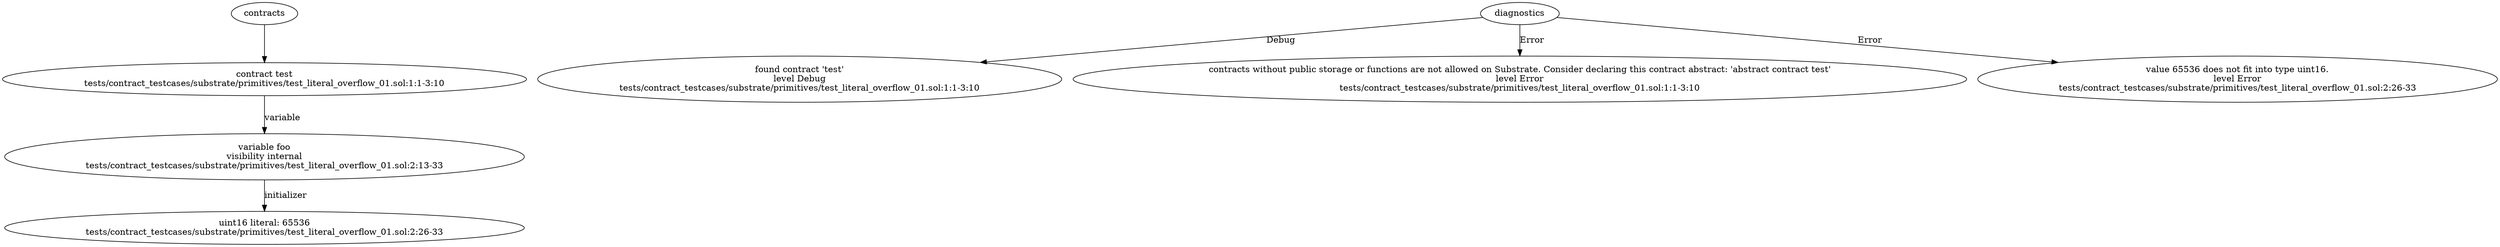 strict digraph "tests/contract_testcases/substrate/primitives/test_literal_overflow_01.sol" {
	contract [label="contract test\ntests/contract_testcases/substrate/primitives/test_literal_overflow_01.sol:1:1-3:10"]
	var [label="variable foo\nvisibility internal\ntests/contract_testcases/substrate/primitives/test_literal_overflow_01.sol:2:13-33"]
	number_literal [label="uint16 literal: 65536\ntests/contract_testcases/substrate/primitives/test_literal_overflow_01.sol:2:26-33"]
	diagnostic [label="found contract 'test'\nlevel Debug\ntests/contract_testcases/substrate/primitives/test_literal_overflow_01.sol:1:1-3:10"]
	diagnostic_6 [label="contracts without public storage or functions are not allowed on Substrate. Consider declaring this contract abstract: 'abstract contract test'\nlevel Error\ntests/contract_testcases/substrate/primitives/test_literal_overflow_01.sol:1:1-3:10"]
	diagnostic_7 [label="value 65536 does not fit into type uint16.\nlevel Error\ntests/contract_testcases/substrate/primitives/test_literal_overflow_01.sol:2:26-33"]
	contracts -> contract
	contract -> var [label="variable"]
	var -> number_literal [label="initializer"]
	diagnostics -> diagnostic [label="Debug"]
	diagnostics -> diagnostic_6 [label="Error"]
	diagnostics -> diagnostic_7 [label="Error"]
}
